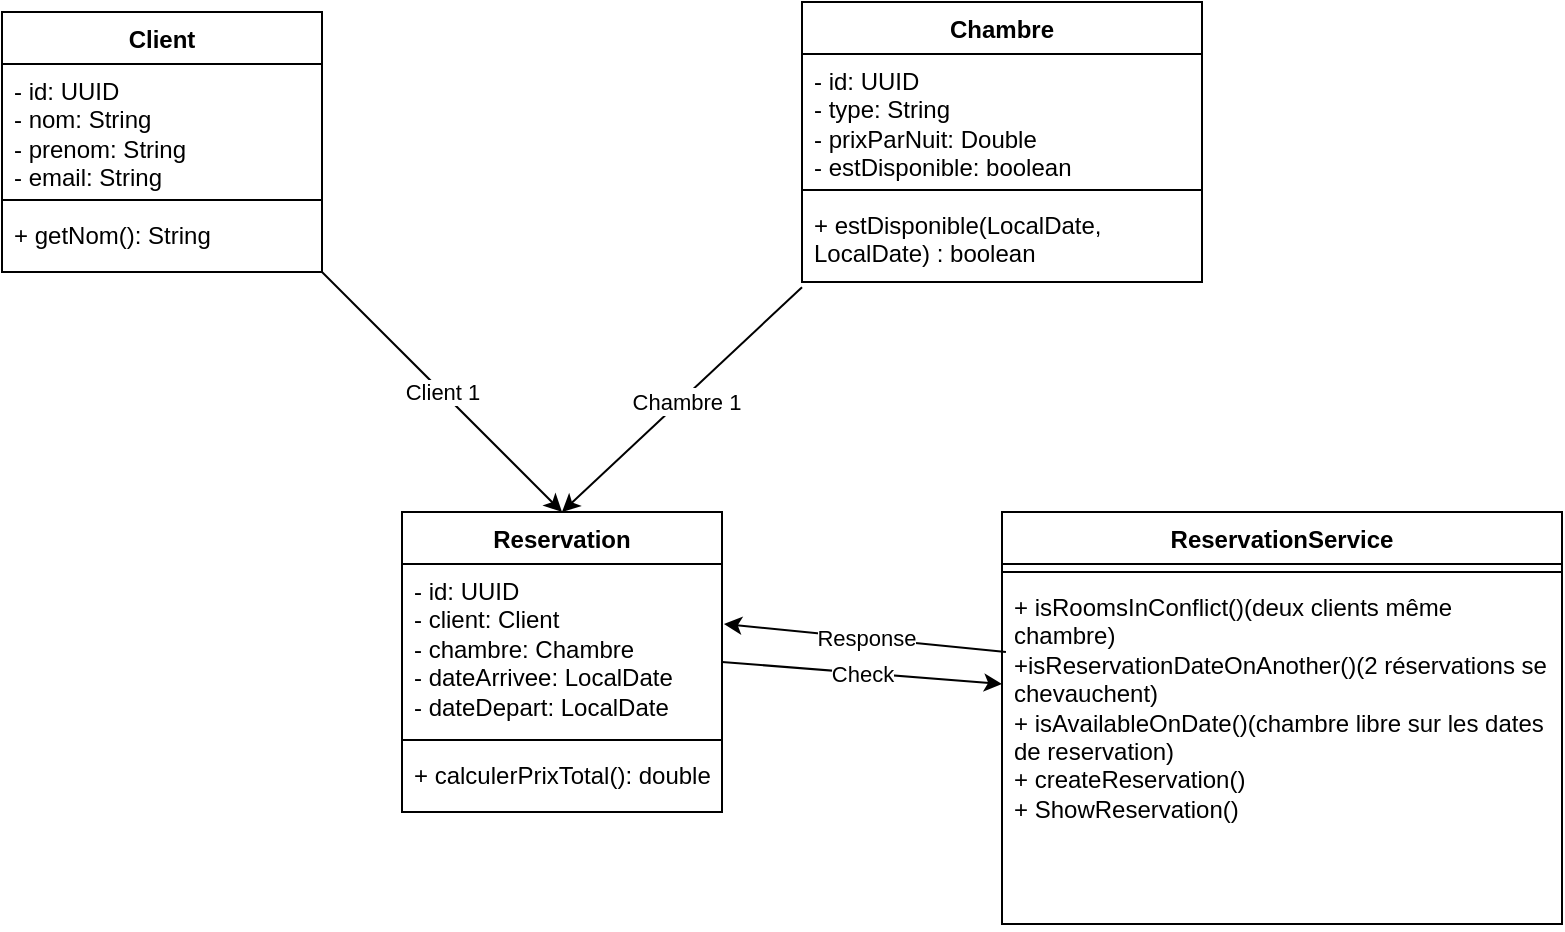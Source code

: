 <mxfile version="27.0.9">
  <diagram name="Page-1" id="56p3tTxSw4vIPlebLJ0_">
    <mxGraphModel dx="1376" dy="708" grid="1" gridSize="10" guides="1" tooltips="1" connect="1" arrows="1" fold="1" page="1" pageScale="1" pageWidth="827" pageHeight="1169" math="0" shadow="0">
      <root>
        <mxCell id="0" />
        <mxCell id="1" parent="0" />
        <mxCell id="KOLzSXzSA_FoPedkpZ7Q-11" value="Client" style="swimlane;fontStyle=1;align=center;verticalAlign=top;childLayout=stackLayout;horizontal=1;startSize=26;horizontalStack=0;resizeParent=1;resizeParentMax=0;resizeLast=0;collapsible=1;marginBottom=0;whiteSpace=wrap;html=1;" parent="1" vertex="1">
          <mxGeometry x="40" y="30" width="160" height="130" as="geometry" />
        </mxCell>
        <mxCell id="KOLzSXzSA_FoPedkpZ7Q-12" value="&lt;div&gt;- id: UUID&lt;/div&gt;&lt;div&gt;- nom: String&lt;/div&gt;&lt;div&gt;- prenom: String&lt;/div&gt;&lt;div&gt;- email: String&lt;/div&gt;" style="text;strokeColor=none;fillColor=none;align=left;verticalAlign=top;spacingLeft=4;spacingRight=4;overflow=hidden;rotatable=0;points=[[0,0.5],[1,0.5]];portConstraint=eastwest;whiteSpace=wrap;html=1;" parent="KOLzSXzSA_FoPedkpZ7Q-11" vertex="1">
          <mxGeometry y="26" width="160" height="64" as="geometry" />
        </mxCell>
        <mxCell id="KOLzSXzSA_FoPedkpZ7Q-13" value="" style="line;strokeWidth=1;fillColor=none;align=left;verticalAlign=middle;spacingTop=-1;spacingLeft=3;spacingRight=3;rotatable=0;labelPosition=right;points=[];portConstraint=eastwest;strokeColor=inherit;" parent="KOLzSXzSA_FoPedkpZ7Q-11" vertex="1">
          <mxGeometry y="90" width="160" height="8" as="geometry" />
        </mxCell>
        <mxCell id="KOLzSXzSA_FoPedkpZ7Q-14" value="+ getNom(): String" style="text;strokeColor=none;fillColor=none;align=left;verticalAlign=top;spacingLeft=4;spacingRight=4;overflow=hidden;rotatable=0;points=[[0,0.5],[1,0.5]];portConstraint=eastwest;whiteSpace=wrap;html=1;" parent="KOLzSXzSA_FoPedkpZ7Q-11" vertex="1">
          <mxGeometry y="98" width="160" height="32" as="geometry" />
        </mxCell>
        <mxCell id="KOLzSXzSA_FoPedkpZ7Q-15" value="Chambre" style="swimlane;fontStyle=1;align=center;verticalAlign=top;childLayout=stackLayout;horizontal=1;startSize=26;horizontalStack=0;resizeParent=1;resizeParentMax=0;resizeLast=0;collapsible=1;marginBottom=0;whiteSpace=wrap;html=1;" parent="1" vertex="1">
          <mxGeometry x="440" y="25" width="200" height="140" as="geometry">
            <mxRectangle x="440" y="70" width="90" height="30" as="alternateBounds" />
          </mxGeometry>
        </mxCell>
        <mxCell id="KOLzSXzSA_FoPedkpZ7Q-16" value="&lt;div&gt;- id: UUID&lt;/div&gt;&lt;div&gt;- type: String&lt;/div&gt;&lt;div&gt;- prixParNuit: Double&lt;/div&gt;&lt;div&gt;- estDisponible: boolean&lt;/div&gt;" style="text;strokeColor=none;fillColor=none;align=left;verticalAlign=top;spacingLeft=4;spacingRight=4;overflow=hidden;rotatable=0;points=[[0,0.5],[1,0.5]];portConstraint=eastwest;whiteSpace=wrap;html=1;" parent="KOLzSXzSA_FoPedkpZ7Q-15" vertex="1">
          <mxGeometry y="26" width="200" height="64" as="geometry" />
        </mxCell>
        <mxCell id="KOLzSXzSA_FoPedkpZ7Q-17" value="" style="line;strokeWidth=1;fillColor=none;align=left;verticalAlign=middle;spacingTop=-1;spacingLeft=3;spacingRight=3;rotatable=0;labelPosition=right;points=[];portConstraint=eastwest;strokeColor=inherit;" parent="KOLzSXzSA_FoPedkpZ7Q-15" vertex="1">
          <mxGeometry y="90" width="200" height="8" as="geometry" />
        </mxCell>
        <mxCell id="KOLzSXzSA_FoPedkpZ7Q-18" value="+ estDisponible(LocalDate, LocalDate) : boolean" style="text;strokeColor=none;fillColor=none;align=left;verticalAlign=top;spacingLeft=4;spacingRight=4;overflow=hidden;rotatable=0;points=[[0,0.5],[1,0.5]];portConstraint=eastwest;whiteSpace=wrap;html=1;" parent="KOLzSXzSA_FoPedkpZ7Q-15" vertex="1">
          <mxGeometry y="98" width="200" height="42" as="geometry" />
        </mxCell>
        <mxCell id="h52rlHnmPMz8dH0riewW-2" value="Reservation" style="swimlane;fontStyle=1;align=center;verticalAlign=top;childLayout=stackLayout;horizontal=1;startSize=26;horizontalStack=0;resizeParent=1;resizeParentMax=0;resizeLast=0;collapsible=1;marginBottom=0;whiteSpace=wrap;html=1;" parent="1" vertex="1">
          <mxGeometry x="240" y="280" width="160" height="150" as="geometry" />
        </mxCell>
        <mxCell id="h52rlHnmPMz8dH0riewW-3" value="&lt;div&gt;- id: UUID&lt;/div&gt;&lt;div&gt;- client: Client&lt;/div&gt;&lt;div&gt;- chambre: Chambre&lt;/div&gt;&lt;div&gt;- dateArrivee: LocalDate&lt;/div&gt;&lt;div&gt;- dateDepart: LocalDate&lt;/div&gt;&lt;div&gt;&lt;br&gt;&lt;/div&gt;" style="text;strokeColor=none;fillColor=none;align=left;verticalAlign=top;spacingLeft=4;spacingRight=4;overflow=hidden;rotatable=0;points=[[0,0.5],[1,0.5]];portConstraint=eastwest;whiteSpace=wrap;html=1;" parent="h52rlHnmPMz8dH0riewW-2" vertex="1">
          <mxGeometry y="26" width="160" height="84" as="geometry" />
        </mxCell>
        <mxCell id="h52rlHnmPMz8dH0riewW-4" value="" style="line;strokeWidth=1;fillColor=none;align=left;verticalAlign=middle;spacingTop=-1;spacingLeft=3;spacingRight=3;rotatable=0;labelPosition=right;points=[];portConstraint=eastwest;strokeColor=inherit;" parent="h52rlHnmPMz8dH0riewW-2" vertex="1">
          <mxGeometry y="110" width="160" height="8" as="geometry" />
        </mxCell>
        <mxCell id="h52rlHnmPMz8dH0riewW-5" value="+ calculerPrixTotal(): double" style="text;strokeColor=none;fillColor=none;align=left;verticalAlign=top;spacingLeft=4;spacingRight=4;overflow=hidden;rotatable=0;points=[[0,0.5],[1,0.5]];portConstraint=eastwest;whiteSpace=wrap;html=1;" parent="h52rlHnmPMz8dH0riewW-2" vertex="1">
          <mxGeometry y="118" width="160" height="32" as="geometry" />
        </mxCell>
        <mxCell id="h52rlHnmPMz8dH0riewW-8" value="" style="endArrow=classic;html=1;rounded=0;entryX=0.5;entryY=0;entryDx=0;entryDy=0;exitX=1;exitY=1;exitDx=0;exitDy=0;" parent="1" target="h52rlHnmPMz8dH0riewW-2" edge="1" source="KOLzSXzSA_FoPedkpZ7Q-11">
          <mxGeometry relative="1" as="geometry">
            <mxPoint x="280" y="200" as="sourcePoint" />
            <mxPoint x="380" y="200" as="targetPoint" />
          </mxGeometry>
        </mxCell>
        <mxCell id="h52rlHnmPMz8dH0riewW-9" value="Label" style="edgeLabel;resizable=0;html=1;;align=center;verticalAlign=middle;" parent="h52rlHnmPMz8dH0riewW-8" connectable="0" vertex="1">
          <mxGeometry relative="1" as="geometry" />
        </mxCell>
        <mxCell id="h52rlHnmPMz8dH0riewW-10" value="&lt;div&gt;Client 1&lt;/div&gt;" style="edgeLabel;html=1;align=center;verticalAlign=middle;resizable=0;points=[];" parent="h52rlHnmPMz8dH0riewW-8" vertex="1" connectable="0">
          <mxGeometry x="-0.012" y="1" relative="1" as="geometry">
            <mxPoint y="1" as="offset" />
          </mxGeometry>
        </mxCell>
        <mxCell id="h52rlHnmPMz8dH0riewW-11" value="" style="endArrow=classic;html=1;rounded=0;entryX=0.5;entryY=0;entryDx=0;entryDy=0;exitX=0;exitY=1.063;exitDx=0;exitDy=0;exitPerimeter=0;" parent="1" source="KOLzSXzSA_FoPedkpZ7Q-18" target="h52rlHnmPMz8dH0riewW-2" edge="1">
          <mxGeometry relative="1" as="geometry">
            <mxPoint x="290" y="210" as="sourcePoint" />
            <mxPoint x="370" y="300" as="targetPoint" />
          </mxGeometry>
        </mxCell>
        <mxCell id="h52rlHnmPMz8dH0riewW-12" value="Label" style="edgeLabel;resizable=0;html=1;;align=center;verticalAlign=middle;" parent="h52rlHnmPMz8dH0riewW-11" connectable="0" vertex="1">
          <mxGeometry relative="1" as="geometry" />
        </mxCell>
        <mxCell id="h52rlHnmPMz8dH0riewW-13" value="Chambre 1" style="edgeLabel;html=1;align=center;verticalAlign=middle;resizable=0;points=[];" parent="h52rlHnmPMz8dH0riewW-11" vertex="1" connectable="0">
          <mxGeometry x="-0.012" y="1" relative="1" as="geometry">
            <mxPoint y="1" as="offset" />
          </mxGeometry>
        </mxCell>
        <mxCell id="PYG8eQ7FKiv1TOtpOL6Z-6" value="ReservationService" style="swimlane;fontStyle=1;align=center;verticalAlign=top;childLayout=stackLayout;horizontal=1;startSize=26;horizontalStack=0;resizeParent=1;resizeParentMax=0;resizeLast=0;collapsible=1;marginBottom=0;whiteSpace=wrap;html=1;" vertex="1" parent="1">
          <mxGeometry x="540" y="280" width="280" height="206" as="geometry" />
        </mxCell>
        <mxCell id="PYG8eQ7FKiv1TOtpOL6Z-8" value="" style="line;strokeWidth=1;fillColor=none;align=left;verticalAlign=middle;spacingTop=-1;spacingLeft=3;spacingRight=3;rotatable=0;labelPosition=right;points=[];portConstraint=eastwest;strokeColor=inherit;" vertex="1" parent="PYG8eQ7FKiv1TOtpOL6Z-6">
          <mxGeometry y="26" width="280" height="8" as="geometry" />
        </mxCell>
        <mxCell id="PYG8eQ7FKiv1TOtpOL6Z-9" value="&lt;div&gt;+ isRoomsInConflict()(deux clients même chambre)&lt;/div&gt;&lt;div&gt;+isReservationDateOnAnother()(2 réservations se chevauchent)&lt;/div&gt;&lt;div&gt;+ isAvailableOnDate()(chambre libre sur les dates de reservation)&lt;/div&gt;&lt;div&gt;+ createReservation()&lt;/div&gt;&lt;div&gt;+ ShowReservation()&lt;/div&gt;&lt;div&gt;&lt;br&gt;&lt;/div&gt;&lt;div&gt;&amp;nbsp;&lt;br&gt;&lt;/div&gt;&lt;div&gt;&lt;br&gt;&lt;/div&gt;" style="text;strokeColor=none;fillColor=none;align=left;verticalAlign=top;spacingLeft=4;spacingRight=4;overflow=hidden;rotatable=0;points=[[0,0.5],[1,0.5]];portConstraint=eastwest;whiteSpace=wrap;html=1;" vertex="1" parent="PYG8eQ7FKiv1TOtpOL6Z-6">
          <mxGeometry y="34" width="280" height="172" as="geometry" />
        </mxCell>
        <mxCell id="PYG8eQ7FKiv1TOtpOL6Z-10" value="" style="endArrow=classic;html=1;rounded=0;entryX=0;entryY=0.302;entryDx=0;entryDy=0;exitX=1;exitY=0.5;exitDx=0;exitDy=0;entryPerimeter=0;" edge="1" parent="1" source="h52rlHnmPMz8dH0riewW-2" target="PYG8eQ7FKiv1TOtpOL6Z-9">
          <mxGeometry relative="1" as="geometry">
            <mxPoint x="415" y="430" as="sourcePoint" />
            <mxPoint x="500" y="440" as="targetPoint" />
          </mxGeometry>
        </mxCell>
        <mxCell id="PYG8eQ7FKiv1TOtpOL6Z-11" value="Check" style="edgeLabel;resizable=0;html=1;;align=center;verticalAlign=middle;" connectable="0" vertex="1" parent="PYG8eQ7FKiv1TOtpOL6Z-10">
          <mxGeometry relative="1" as="geometry" />
        </mxCell>
        <mxCell id="PYG8eQ7FKiv1TOtpOL6Z-14" value="" style="endArrow=classic;html=1;rounded=0;exitX=0.007;exitY=0.209;exitDx=0;exitDy=0;exitPerimeter=0;entryX=1.006;entryY=0.357;entryDx=0;entryDy=0;entryPerimeter=0;" edge="1" parent="1" source="PYG8eQ7FKiv1TOtpOL6Z-9" target="h52rlHnmPMz8dH0riewW-3">
          <mxGeometry relative="1" as="geometry">
            <mxPoint x="350" y="480" as="sourcePoint" />
            <mxPoint x="450" y="480" as="targetPoint" />
          </mxGeometry>
        </mxCell>
        <mxCell id="PYG8eQ7FKiv1TOtpOL6Z-15" value="Response" style="edgeLabel;resizable=0;html=1;;align=center;verticalAlign=middle;" connectable="0" vertex="1" parent="PYG8eQ7FKiv1TOtpOL6Z-14">
          <mxGeometry relative="1" as="geometry" />
        </mxCell>
      </root>
    </mxGraphModel>
  </diagram>
</mxfile>
